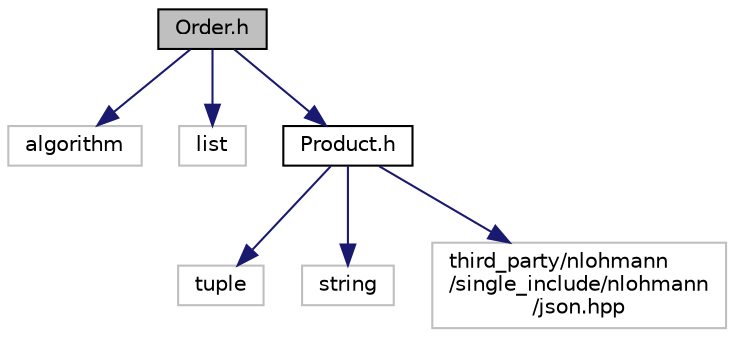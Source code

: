 digraph "Order.h"
{
 // LATEX_PDF_SIZE
  edge [fontname="Helvetica",fontsize="10",labelfontname="Helvetica",labelfontsize="10"];
  node [fontname="Helvetica",fontsize="10",shape=record];
  Node1 [label="Order.h",height=0.2,width=0.4,color="black", fillcolor="grey75", style="filled", fontcolor="black",tooltip="This header includes the Order class. The order class contains members: priority, orderID,..."];
  Node1 -> Node2 [color="midnightblue",fontsize="10",style="solid"];
  Node2 [label="algorithm",height=0.2,width=0.4,color="grey75", fillcolor="white", style="filled",tooltip=" "];
  Node1 -> Node3 [color="midnightblue",fontsize="10",style="solid"];
  Node3 [label="list",height=0.2,width=0.4,color="grey75", fillcolor="white", style="filled",tooltip=" "];
  Node1 -> Node4 [color="midnightblue",fontsize="10",style="solid"];
  Node4 [label="Product.h",height=0.2,width=0.4,color="black", fillcolor="white", style="filled",URL="$_product_8h.html",tooltip="This header includes the class for Products. The product class includes members such as productID,..."];
  Node4 -> Node5 [color="midnightblue",fontsize="10",style="solid"];
  Node5 [label="tuple",height=0.2,width=0.4,color="grey75", fillcolor="white", style="filled",tooltip=" "];
  Node4 -> Node6 [color="midnightblue",fontsize="10",style="solid"];
  Node6 [label="string",height=0.2,width=0.4,color="grey75", fillcolor="white", style="filled",tooltip=" "];
  Node4 -> Node7 [color="midnightblue",fontsize="10",style="solid"];
  Node7 [label="third_party/nlohmann\l/single_include/nlohmann\l/json.hpp",height=0.2,width=0.4,color="grey75", fillcolor="white", style="filled",tooltip=" "];
}
